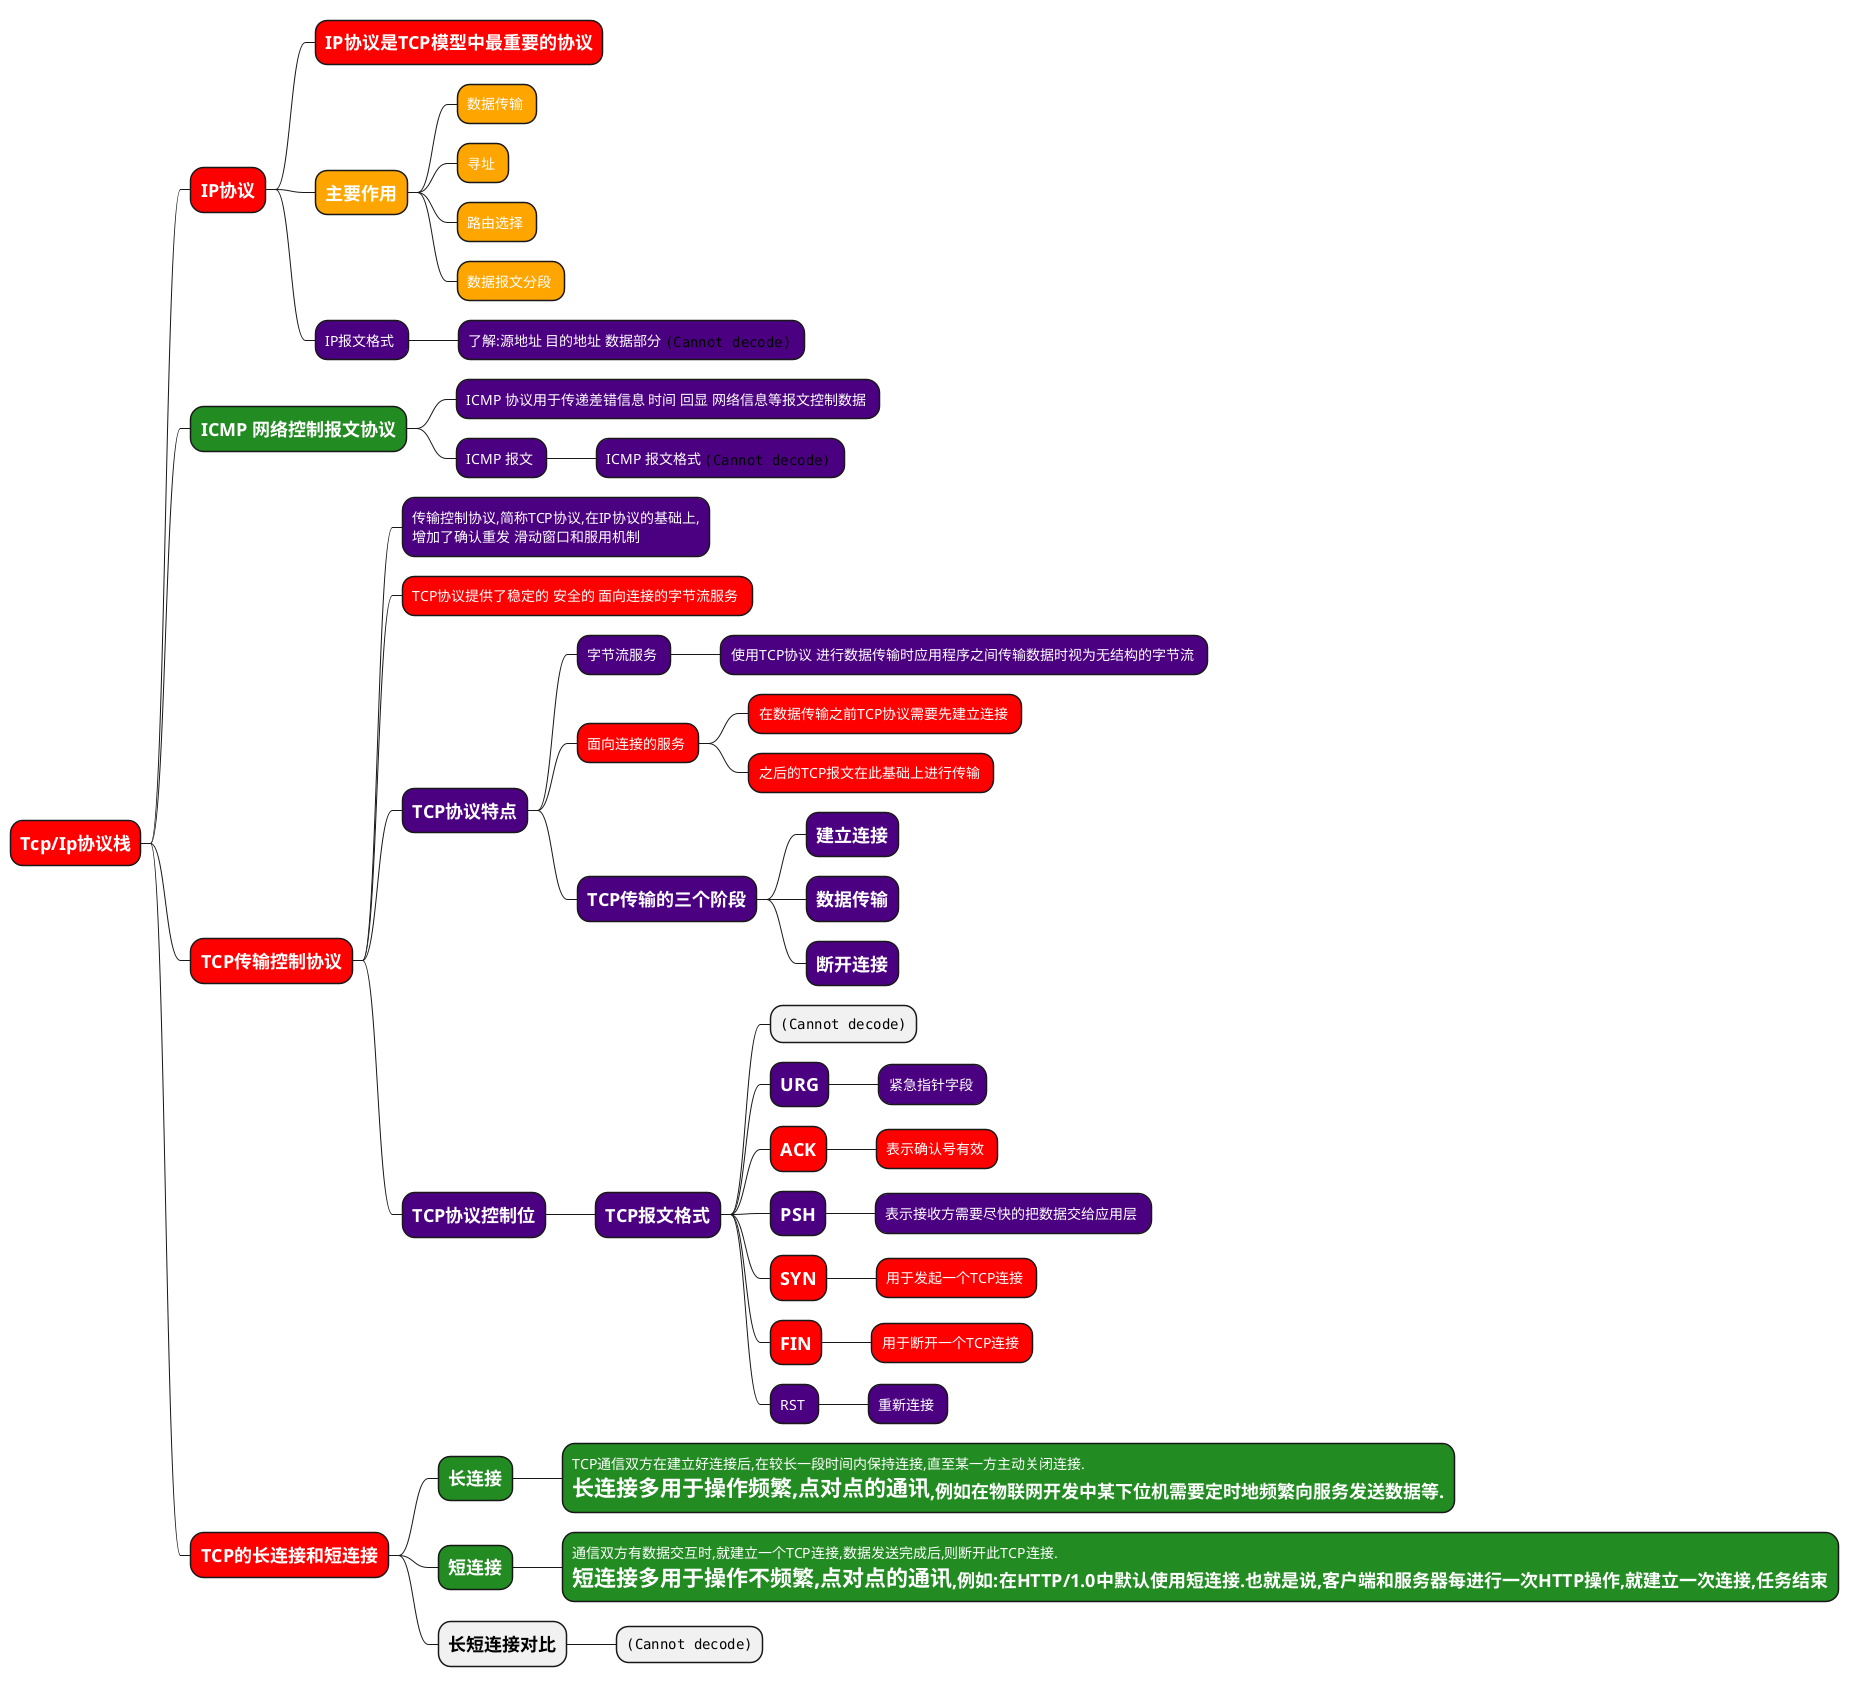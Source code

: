 @@startmindmap
<style>
mindmapDiagram {    
    .red_node_style{
        BackGroundColor red
        FontColor white
    }
    .indigo_style{
        BackGroundColor Indigo
        FontColor white
    }
    .orange_style{
      BackGroundColor Orange
      FontColor white
    }
    .forestGreen_style{
      BackGroundColor ForestGreen
      FontColor white
    }
}
</style>
* = Tcp/Ip协议栈 <<red_node_style>>
 * = IP协议 <<red_node_style>>
  * = IP协议是TCP模型中最重要的协议 <<red_node_style>>
  * = 主要作用 <<orange_style>>
   * 数据传输 <<orange_style>>
   * 寻址 <<orange_style>>
   * 路由选择 <<orange_style>>
   * 数据报文分段 <<orange_style>>  
  * IP报文格式 <<indigo_style>>
   * 了解:源地址 目的地址 数据部分 <img:./img/ip_datagram.png{scale=0.5}> <<indigo_style>> 
 * = ICMP 网络控制报文协议 <<forestGreen_style>>
  * ICMP 协议用于传递差错信息 时间 回显 网络信息等报文控制数据 <<indigo_style>>
  * ICMP 报文 <<indigo_style>>
   * ICMP 报文格式 <img:./img/icmp_datagram.png{scale=0.5}> <<indigo_style>>
 * = TCP传输控制协议 <<red_node_style>>
  * 传输控制协议,简称TCP协议,在IP协议的基础上,\n增加了确认重发 滑动窗口和服用机制 <<indigo_style>>
  * TCP协议提供了稳定的 安全的 面向连接的字节流服务 <<red_node_style>>
  * = TCP协议特点 <<indigo_style>>
   * 字节流服务 <<indigo_style>>
    * 使用TCP协议 进行数据传输时应用程序之间传输数据时视为无结构的字节流 <<indigo_style>>
   * 面向连接的服务 <<red_node_style>>
    * 在数据传输之前TCP协议需要先建立连接 <<red_node_style>>
    * 之后的TCP报文在此基础上进行传输 <<red_node_style>>
   * = TCP传输的三个阶段 <<indigo_style>>
    * = 建立连接 <<indigo_style>>
    * = 数据传输 <<indigo_style>>
    * = 断开连接 <<indigo_style>>
  * = TCP协议控制位 <<indigo_style>>
   * = TCP报文格式 <<indigo_style>>
    * <img:./img/tcp_datagram.png{scale=0.4}>
    * = URG <<indigo_style>>
     * 紧急指针字段 <<indigo_style>>
    * = ACK <<red_node_style>>
     * 表示确认号有效 <<red_node_style>>
    * = PSH <<indigo_style>>
     * 表示接收方需要尽快的把数据交给应用层 <<indigo_style>>
    * = SYN <<red_node_style>>
     * 用于发起一个TCP连接 <<red_node_style>>
    * = FIN <<red_node_style>>
     * 用于断开一个TCP连接 <<red_node_style>>
    * RST <<indigo_style>>
     * 重新连接 <<indigo_style>>
 * = TCP的长连接和短连接 <<red_node_style>>
  * = 长连接 <<forestGreen_style>>
   * TCP通信双方在建立好连接后,在较长一段时间内保持连接,直至某一方主动关闭连接.\n= **长连接多用于操作频繁,点对点的通讯**,例如在物联网开发中某下位机需要定时地频繁向服务发送数据等. <<forestGreen_style>>
  * = 短连接 <<forestGreen_style>> 
   * 通信双方有数据交互时,就建立一个TCP连接,数据发送完成后,则断开此TCP连接.\n= **短连接多用于操作不频繁,点对点的通讯**,例如:在HTTP/1.0中默认使用短连接.也就是说,客户端和服务器每进行一次HTTP操作,就建立一次连接,任务结束 <<forestGreen_style>>
  * = 长短连接对比
   * <img:./img/tcp_long_short.png{scale=0.6}>
@@endmindmap